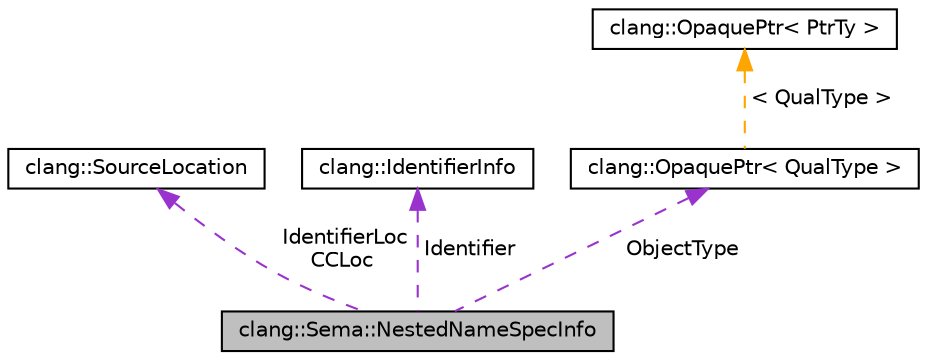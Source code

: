 digraph "clang::Sema::NestedNameSpecInfo"
{
 // LATEX_PDF_SIZE
  bgcolor="transparent";
  edge [fontname="Helvetica",fontsize="10",labelfontname="Helvetica",labelfontsize="10"];
  node [fontname="Helvetica",fontsize="10",shape=record];
  Node1 [label="clang::Sema::NestedNameSpecInfo",height=0.2,width=0.4,color="black", fillcolor="grey75", style="filled", fontcolor="black",tooltip="Keeps information about an identifier in a nested-name-spec."];
  Node2 -> Node1 [dir="back",color="darkorchid3",fontsize="10",style="dashed",label=" IdentifierLoc\nCCLoc" ,fontname="Helvetica"];
  Node2 [label="clang::SourceLocation",height=0.2,width=0.4,color="black",URL="$classclang_1_1SourceLocation.html",tooltip="Encodes a location in the source."];
  Node3 -> Node1 [dir="back",color="darkorchid3",fontsize="10",style="dashed",label=" Identifier" ,fontname="Helvetica"];
  Node3 [label="clang::IdentifierInfo",height=0.2,width=0.4,color="black",URL="$classclang_1_1IdentifierInfo.html",tooltip="One of these records is kept for each identifier that is lexed."];
  Node4 -> Node1 [dir="back",color="darkorchid3",fontsize="10",style="dashed",label=" ObjectType" ,fontname="Helvetica"];
  Node4 [label="clang::OpaquePtr\< QualType \>",height=0.2,width=0.4,color="black",URL="$classclang_1_1OpaquePtr.html",tooltip=" "];
  Node5 -> Node4 [dir="back",color="orange",fontsize="10",style="dashed",label=" \< QualType \>" ,fontname="Helvetica"];
  Node5 [label="clang::OpaquePtr\< PtrTy \>",height=0.2,width=0.4,color="black",URL="$classclang_1_1OpaquePtr.html",tooltip="Wrapper for void* pointer."];
}
